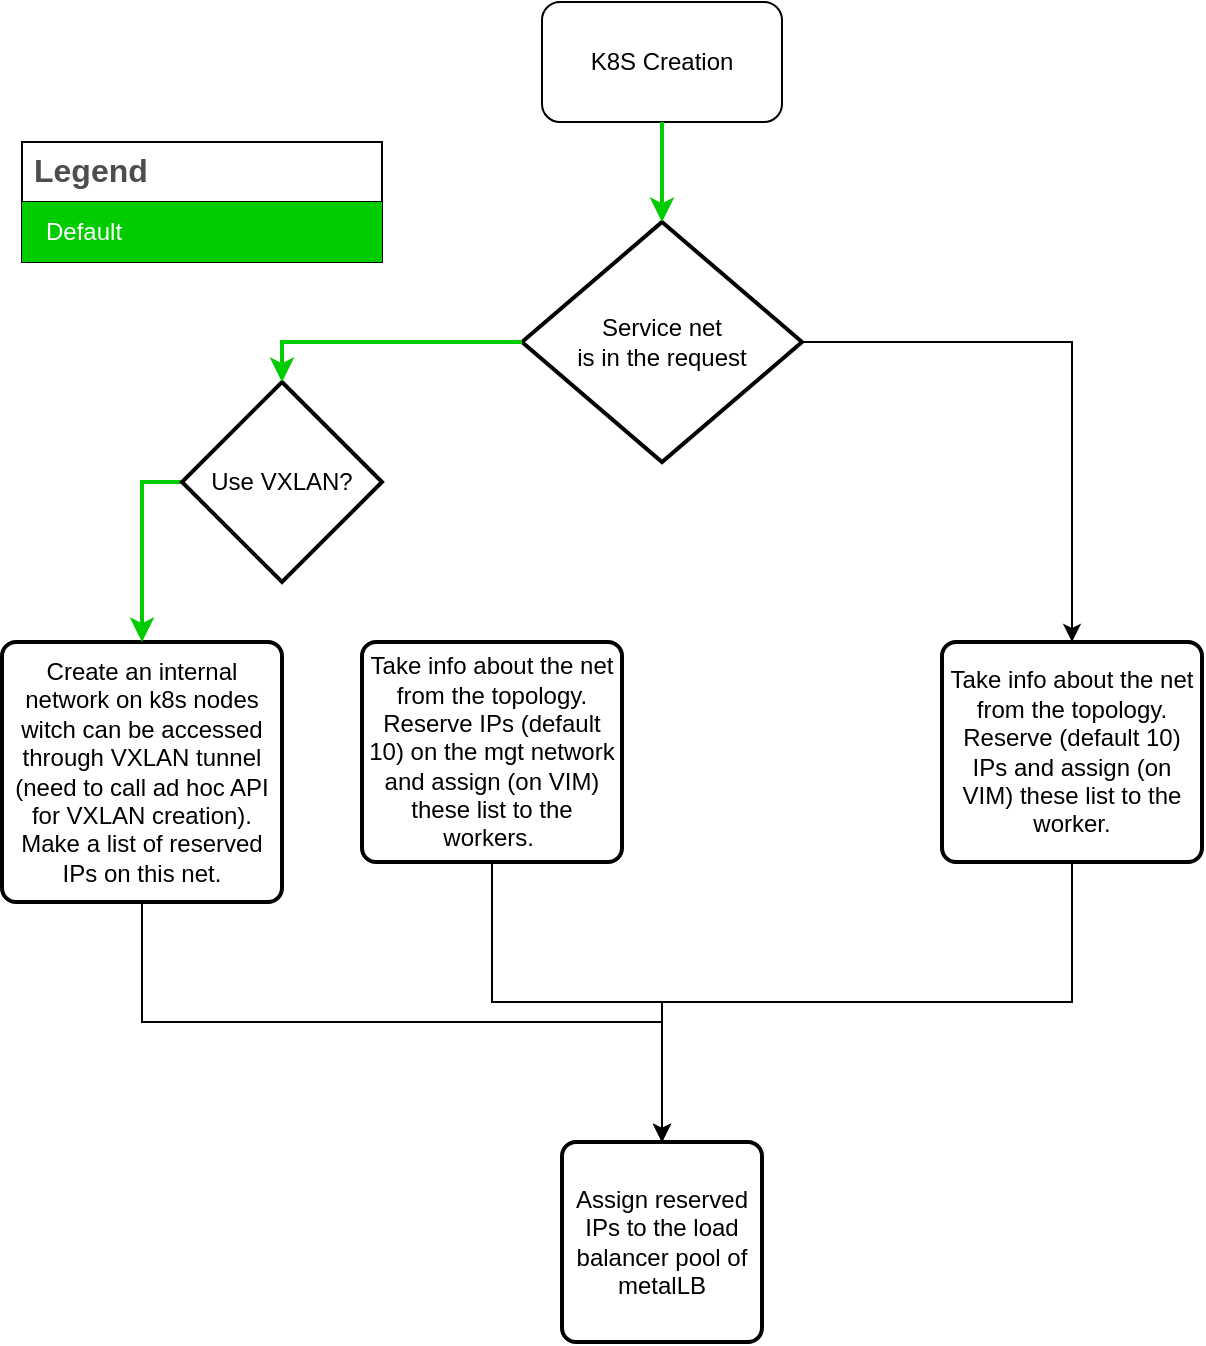 <mxfile version="24.2.5" type="device" pages="3">
  <diagram name="LB_assignment" id="gsR1NxsSv03eo4spCkrD">
    <mxGraphModel dx="1396" dy="1182" grid="1" gridSize="10" guides="1" tooltips="1" connect="1" arrows="1" fold="1" page="1" pageScale="1" pageWidth="827" pageHeight="1169" math="0" shadow="0">
      <root>
        <mxCell id="0" />
        <mxCell id="1" parent="0" />
        <mxCell id="GVl7jk4Q4QQUaYwLKfiG-19" style="edgeStyle=orthogonalEdgeStyle;rounded=0;orthogonalLoop=1;jettySize=auto;html=1;exitX=1;exitY=0.5;exitDx=0;exitDy=0;exitPerimeter=0;entryX=0.5;entryY=0;entryDx=0;entryDy=0;" parent="1" source="GVl7jk4Q4QQUaYwLKfiG-1" target="GVl7jk4Q4QQUaYwLKfiG-15" edge="1">
          <mxGeometry relative="1" as="geometry" />
        </mxCell>
        <mxCell id="GVl7jk4Q4QQUaYwLKfiG-1" value="Service net&lt;div&gt;is in the request&lt;/div&gt;" style="strokeWidth=2;html=1;shape=mxgraph.flowchart.decision;whiteSpace=wrap;" parent="1" vertex="1">
          <mxGeometry x="310" y="270" width="140" height="120" as="geometry" />
        </mxCell>
        <mxCell id="GVl7jk4Q4QQUaYwLKfiG-2" value="K8S Creation" style="rounded=1;whiteSpace=wrap;html=1;" parent="1" vertex="1">
          <mxGeometry x="320" y="160" width="120" height="60" as="geometry" />
        </mxCell>
        <mxCell id="GVl7jk4Q4QQUaYwLKfiG-3" style="edgeStyle=orthogonalEdgeStyle;rounded=0;orthogonalLoop=1;jettySize=auto;html=1;exitX=0.5;exitY=1;exitDx=0;exitDy=0;entryX=0.5;entryY=0;entryDx=0;entryDy=0;entryPerimeter=0;strokeWidth=2;strokeColor=#00CC00;" parent="1" source="GVl7jk4Q4QQUaYwLKfiG-2" target="GVl7jk4Q4QQUaYwLKfiG-1" edge="1">
          <mxGeometry relative="1" as="geometry" />
        </mxCell>
        <mxCell id="GVl7jk4Q4QQUaYwLKfiG-16" style="edgeStyle=orthogonalEdgeStyle;rounded=0;orthogonalLoop=1;jettySize=auto;html=1;exitX=0.5;exitY=1;exitDx=0;exitDy=0;entryX=0.5;entryY=0;entryDx=0;entryDy=0;" parent="1" source="GVl7jk4Q4QQUaYwLKfiG-7" target="GVl7jk4Q4QQUaYwLKfiG-14" edge="1">
          <mxGeometry relative="1" as="geometry" />
        </mxCell>
        <mxCell id="GVl7jk4Q4QQUaYwLKfiG-7" value="Create an internal network on k8s nodes witch can be accessed through VXLAN tunnel (need to call ad hoc API for VXLAN creation).&lt;div&gt;Make a list of reserved IPs on this net.&lt;/div&gt;" style="rounded=1;whiteSpace=wrap;html=1;absoluteArcSize=1;arcSize=14;strokeWidth=2;" parent="1" vertex="1">
          <mxGeometry x="50" y="480" width="140" height="130" as="geometry" />
        </mxCell>
        <mxCell id="GVl7jk4Q4QQUaYwLKfiG-12" style="edgeStyle=orthogonalEdgeStyle;rounded=0;orthogonalLoop=1;jettySize=auto;html=1;exitX=0;exitY=0.5;exitDx=0;exitDy=0;exitPerimeter=0;entryX=0.5;entryY=0;entryDx=0;entryDy=0;strokeWidth=2;strokeColor=#00CC00;" parent="1" source="GVl7jk4Q4QQUaYwLKfiG-10" target="GVl7jk4Q4QQUaYwLKfiG-7" edge="1">
          <mxGeometry relative="1" as="geometry" />
        </mxCell>
        <mxCell id="GVl7jk4Q4QQUaYwLKfiG-10" value="Use VXLAN?" style="strokeWidth=2;html=1;shape=mxgraph.flowchart.decision;whiteSpace=wrap;" parent="1" vertex="1">
          <mxGeometry x="140" y="350" width="100" height="100" as="geometry" />
        </mxCell>
        <mxCell id="GVl7jk4Q4QQUaYwLKfiG-11" style="edgeStyle=orthogonalEdgeStyle;rounded=0;orthogonalLoop=1;jettySize=auto;html=1;exitX=0;exitY=0.5;exitDx=0;exitDy=0;exitPerimeter=0;entryX=0.5;entryY=0;entryDx=0;entryDy=0;entryPerimeter=0;strokeWidth=2;strokeColor=#00CC00;" parent="1" source="GVl7jk4Q4QQUaYwLKfiG-1" target="GVl7jk4Q4QQUaYwLKfiG-10" edge="1">
          <mxGeometry relative="1" as="geometry" />
        </mxCell>
        <mxCell id="GVl7jk4Q4QQUaYwLKfiG-17" style="edgeStyle=orthogonalEdgeStyle;rounded=0;orthogonalLoop=1;jettySize=auto;html=1;exitX=0.5;exitY=1;exitDx=0;exitDy=0;entryX=0.5;entryY=0;entryDx=0;entryDy=0;" parent="1" source="GVl7jk4Q4QQUaYwLKfiG-13" target="GVl7jk4Q4QQUaYwLKfiG-14" edge="1">
          <mxGeometry relative="1" as="geometry" />
        </mxCell>
        <mxCell id="GVl7jk4Q4QQUaYwLKfiG-13" value="Take info about the net from the topology.&lt;div&gt;Reserve IPs (default 10) on the mgt network and assign (on VIM) these list to the workers.&amp;nbsp;&lt;/div&gt;" style="rounded=1;whiteSpace=wrap;html=1;absoluteArcSize=1;arcSize=14;strokeWidth=2;" parent="1" vertex="1">
          <mxGeometry x="230" y="480" width="130" height="110" as="geometry" />
        </mxCell>
        <mxCell id="GVl7jk4Q4QQUaYwLKfiG-14" value="Assign reserved IPs to the load balancer pool of metalLB" style="rounded=1;whiteSpace=wrap;html=1;absoluteArcSize=1;arcSize=14;strokeWidth=2;" parent="1" vertex="1">
          <mxGeometry x="330" y="730" width="100" height="100" as="geometry" />
        </mxCell>
        <mxCell id="GVl7jk4Q4QQUaYwLKfiG-18" style="edgeStyle=orthogonalEdgeStyle;rounded=0;orthogonalLoop=1;jettySize=auto;html=1;exitX=0.5;exitY=1;exitDx=0;exitDy=0;entryX=0.5;entryY=0;entryDx=0;entryDy=0;" parent="1" source="GVl7jk4Q4QQUaYwLKfiG-15" target="GVl7jk4Q4QQUaYwLKfiG-14" edge="1">
          <mxGeometry relative="1" as="geometry" />
        </mxCell>
        <mxCell id="GVl7jk4Q4QQUaYwLKfiG-15" value="Take info about the net from the topology. Reserve (default 10) IPs and assign (on VIM) these list to the worker." style="rounded=1;whiteSpace=wrap;html=1;absoluteArcSize=1;arcSize=14;strokeWidth=2;" parent="1" vertex="1">
          <mxGeometry x="520" y="480" width="130" height="110" as="geometry" />
        </mxCell>
        <mxCell id="U0DpwGGxJAbAH8bx-Sdf-1" value="Legend" style="shape=table;startSize=30;container=1;collapsible=0;childLayout=tableLayout;fontSize=16;align=left;verticalAlign=top;fillColor=none;strokeColor=default;fontColor=#4D4D4D;fontStyle=1;spacingLeft=6;spacing=0;resizable=0;" parent="1" vertex="1">
          <mxGeometry x="60" y="230" width="180" height="60" as="geometry" />
        </mxCell>
        <mxCell id="U0DpwGGxJAbAH8bx-Sdf-2" value="" style="shape=tableRow;horizontal=0;startSize=0;swimlaneHead=0;swimlaneBody=0;strokeColor=inherit;top=0;left=0;bottom=0;right=0;collapsible=0;dropTarget=0;fillColor=none;points=[[0,0.5],[1,0.5]];portConstraint=eastwest;fontSize=12;" parent="U0DpwGGxJAbAH8bx-Sdf-1" vertex="1">
          <mxGeometry y="30" width="180" height="30" as="geometry" />
        </mxCell>
        <mxCell id="U0DpwGGxJAbAH8bx-Sdf-3" value="Default" style="shape=partialRectangle;html=1;whiteSpace=wrap;connectable=0;strokeColor=inherit;overflow=hidden;fillColor=#00CC00;top=0;left=0;bottom=0;right=0;pointerEvents=1;fontSize=12;align=left;fontColor=#FFFFFF;gradientColor=none;spacingLeft=10;spacingRight=4;" parent="U0DpwGGxJAbAH8bx-Sdf-2" vertex="1">
          <mxGeometry width="180" height="30" as="geometry">
            <mxRectangle width="180" height="30" as="alternateBounds" />
          </mxGeometry>
        </mxCell>
      </root>
    </mxGraphModel>
  </diagram>
  <diagram id="03BJLOOOoEnhMofo6mjY" name="K8S_creation">
    <mxGraphModel dx="1396" dy="2351" grid="1" gridSize="10" guides="1" tooltips="1" connect="1" arrows="1" fold="1" page="1" pageScale="1" pageWidth="827" pageHeight="1169" math="0" shadow="0">
      <root>
        <mxCell id="0" />
        <mxCell id="1" parent="0" />
        <mxCell id="pgoikxzI0dYl1QFEQvQl-1" style="edgeStyle=orthogonalEdgeStyle;rounded=0;orthogonalLoop=1;jettySize=auto;html=1;exitX=0.75;exitY=1;exitDx=0;exitDy=0;entryX=0.75;entryY=0;entryDx=0;entryDy=0;" edge="1" parent="1" source="pgoikxzI0dYl1QFEQvQl-5" target="pgoikxzI0dYl1QFEQvQl-13">
          <mxGeometry relative="1" as="geometry" />
        </mxCell>
        <mxCell id="pgoikxzI0dYl1QFEQvQl-2" value="4. Saving&lt;div&gt;in state&lt;/div&gt;" style="edgeLabel;html=1;align=center;verticalAlign=middle;resizable=0;points=[];fontStyle=1" vertex="1" connectable="0" parent="pgoikxzI0dYl1QFEQvQl-1">
          <mxGeometry x="0.178" y="2" relative="1" as="geometry">
            <mxPoint x="25" y="-1" as="offset" />
          </mxGeometry>
        </mxCell>
        <mxCell id="pgoikxzI0dYl1QFEQvQl-3" style="edgeStyle=orthogonalEdgeStyle;rounded=0;orthogonalLoop=1;jettySize=auto;html=1;exitX=0.5;exitY=0;exitDx=0;exitDy=0;entryX=0;entryY=0.75;entryDx=0;entryDy=0;" edge="1" parent="1" source="pgoikxzI0dYl1QFEQvQl-16" target="pgoikxzI0dYl1QFEQvQl-7">
          <mxGeometry relative="1" as="geometry">
            <mxPoint x="410" y="-710" as="sourcePoint" />
            <mxPoint x="460" y="-640" as="targetPoint" />
          </mxGeometry>
        </mxCell>
        <mxCell id="pgoikxzI0dYl1QFEQvQl-4" value="1. Chart Install" style="edgeLabel;html=1;align=center;verticalAlign=middle;resizable=0;points=[];fontStyle=1;fontSize=13;" vertex="1" connectable="0" parent="pgoikxzI0dYl1QFEQvQl-3">
          <mxGeometry x="-0.041" relative="1" as="geometry">
            <mxPoint y="11" as="offset" />
          </mxGeometry>
        </mxCell>
        <mxCell id="pgoikxzI0dYl1QFEQvQl-5" value="&lt;span&gt;K8S&lt;br&gt;Provider&lt;/span&gt;" style="rounded=1;whiteSpace=wrap;html=1;fillColor=#fad9d5;strokeColor=#ae4132;fontStyle=1" vertex="1" parent="1">
          <mxGeometry x="219" y="-876.75" width="131" height="116.75" as="geometry" />
        </mxCell>
        <mxCell id="pgoikxzI0dYl1QFEQvQl-6" value="K8S&lt;div&gt;API&lt;/div&gt;" style="rounded=1;whiteSpace=wrap;html=1;rotation=90;horizontal=0;fillColor=#ffff88;strokeColor=#36393d;fontStyle=1" vertex="1" parent="1">
          <mxGeometry x="325.75" y="-863" width="46" height="39" as="geometry" />
        </mxCell>
        <mxCell id="pgoikxzI0dYl1QFEQvQl-7" value="&lt;b&gt;&lt;font style=&quot;font-size: 19px;&quot;&gt;K8S Cluster&lt;/font&gt;&lt;/b&gt;" style="rounded=1;whiteSpace=wrap;html=1;verticalAlign=bottom;labelPosition=center;verticalLabelPosition=top;align=center;" vertex="1" parent="1">
          <mxGeometry x="469" y="-917" width="140" height="167.5" as="geometry" />
        </mxCell>
        <mxCell id="pgoikxzI0dYl1QFEQvQl-8" value="&lt;div&gt;Installed&lt;/div&gt;Chart" style="shape=cube;whiteSpace=wrap;html=1;boundedLbl=1;backgroundOutline=1;darkOpacity=0.05;darkOpacity2=0.1;fontStyle=1;fillColor=#cdeb8b;strokeColor=#36393d;" vertex="1" parent="1">
          <mxGeometry x="496" y="-861" width="86" height="56.75" as="geometry" />
        </mxCell>
        <mxCell id="pgoikxzI0dYl1QFEQvQl-9" style="edgeStyle=orthogonalEdgeStyle;rounded=0;orthogonalLoop=1;jettySize=auto;html=1;" edge="1" parent="1">
          <mxGeometry relative="1" as="geometry">
            <mxPoint x="370" y="-832" as="targetPoint" />
            <mxPoint x="469" y="-832" as="sourcePoint" />
          </mxGeometry>
        </mxCell>
        <mxCell id="pgoikxzI0dYl1QFEQvQl-10" value="3. Services Info" style="edgeLabel;html=1;align=center;verticalAlign=middle;resizable=0;points=[];fontStyle=1" vertex="1" connectable="0" parent="pgoikxzI0dYl1QFEQvQl-9">
          <mxGeometry x="0.2" relative="1" as="geometry">
            <mxPoint x="4" y="11" as="offset" />
          </mxGeometry>
        </mxCell>
        <mxCell id="pgoikxzI0dYl1QFEQvQl-11" style="edgeStyle=orthogonalEdgeStyle;rounded=0;orthogonalLoop=1;jettySize=auto;html=1;exitX=0.25;exitY=0;exitDx=0;exitDy=0;entryX=0.25;entryY=1;entryDx=0;entryDy=0;" edge="1" parent="1" source="pgoikxzI0dYl1QFEQvQl-13" target="pgoikxzI0dYl1QFEQvQl-5">
          <mxGeometry relative="1" as="geometry" />
        </mxCell>
        <mxCell id="pgoikxzI0dYl1QFEQvQl-12" value="0. Install Helm Chart" style="edgeLabel;html=1;align=center;verticalAlign=middle;resizable=0;points=[];fontStyle=1" vertex="1" connectable="0" parent="pgoikxzI0dYl1QFEQvQl-11">
          <mxGeometry x="-0.355" relative="1" as="geometry">
            <mxPoint x="-58" y="-6" as="offset" />
          </mxGeometry>
        </mxCell>
        <mxCell id="pgoikxzI0dYl1QFEQvQl-13" value="Blueprint X" style="rounded=1;whiteSpace=wrap;html=1;fillColor=#3399FF;strokeColor=#36393d;fontStyle=1" vertex="1" parent="1">
          <mxGeometry x="218.5" y="-700" width="131" height="70" as="geometry" />
        </mxCell>
        <mxCell id="pgoikxzI0dYl1QFEQvQl-14" style="edgeStyle=orthogonalEdgeStyle;rounded=0;orthogonalLoop=1;jettySize=auto;html=1;exitX=0.25;exitY=0;exitDx=0;exitDy=0;entryX=-0.008;entryY=0.369;entryDx=0;entryDy=0;entryPerimeter=0;" edge="1" parent="1">
          <mxGeometry relative="1" as="geometry">
            <mxPoint x="368.25" y="-854" as="sourcePoint" />
            <mxPoint x="467.88" y="-854.192" as="targetPoint" />
          </mxGeometry>
        </mxCell>
        <mxCell id="pgoikxzI0dYl1QFEQvQl-15" value="2. Get Services" style="edgeLabel;html=1;align=center;verticalAlign=middle;resizable=0;points=[];fontStyle=1" vertex="1" connectable="0" parent="pgoikxzI0dYl1QFEQvQl-14">
          <mxGeometry x="-0.61" y="2" relative="1" as="geometry">
            <mxPoint x="26" y="-7" as="offset" />
          </mxGeometry>
        </mxCell>
        <mxCell id="pgoikxzI0dYl1QFEQvQl-16" value="HELM" style="rounded=1;whiteSpace=wrap;html=1;rotation=90;horizontal=0;fillColor=#ffff88;strokeColor=#36393d;fontStyle=1" vertex="1" parent="1">
          <mxGeometry x="326.69" y="-810.18" width="46" height="37.12" as="geometry" />
        </mxCell>
      </root>
    </mxGraphModel>
  </diagram>
  <diagram id="GPKMcP8LJXmGc9mQcWz5" name="K8S_configuration">
    <mxGraphModel dx="1396" dy="2351" grid="1" gridSize="10" guides="1" tooltips="1" connect="1" arrows="1" fold="1" page="1" pageScale="1" pageWidth="827" pageHeight="1169" math="0" shadow="0">
      <root>
        <mxCell id="0" />
        <mxCell id="1" parent="0" />
        <mxCell id="n_Cf7WWJqOeSNJdTg3bU-1" style="edgeStyle=orthogonalEdgeStyle;rounded=0;orthogonalLoop=1;jettySize=auto;html=1;exitX=0.75;exitY=1;exitDx=0;exitDy=0;entryX=0.75;entryY=0;entryDx=0;entryDy=0;" edge="1" parent="1" source="n_Cf7WWJqOeSNJdTg3bU-5" target="n_Cf7WWJqOeSNJdTg3bU-13">
          <mxGeometry relative="1" as="geometry" />
        </mxCell>
        <mxCell id="n_Cf7WWJqOeSNJdTg3bU-2" value="4. Saving&lt;div&gt;in state&lt;/div&gt;" style="edgeLabel;html=1;align=center;verticalAlign=middle;resizable=0;points=[];fontStyle=1" vertex="1" connectable="0" parent="n_Cf7WWJqOeSNJdTg3bU-1">
          <mxGeometry x="0.178" y="2" relative="1" as="geometry">
            <mxPoint x="25" y="-1" as="offset" />
          </mxGeometry>
        </mxCell>
        <mxCell id="n_Cf7WWJqOeSNJdTg3bU-3" style="edgeStyle=orthogonalEdgeStyle;rounded=0;orthogonalLoop=1;jettySize=auto;html=1;exitX=0.5;exitY=0;exitDx=0;exitDy=0;entryX=0;entryY=0.75;entryDx=0;entryDy=0;" edge="1" parent="1" source="n_Cf7WWJqOeSNJdTg3bU-16" target="n_Cf7WWJqOeSNJdTg3bU-7">
          <mxGeometry relative="1" as="geometry">
            <mxPoint x="410" y="-710" as="sourcePoint" />
            <mxPoint x="460" y="-640" as="targetPoint" />
          </mxGeometry>
        </mxCell>
        <mxCell id="n_Cf7WWJqOeSNJdTg3bU-4" value="1. Chart upgrade" style="edgeLabel;html=1;align=center;verticalAlign=middle;resizable=0;points=[];fontStyle=1;fontSize=13;" vertex="1" connectable="0" parent="n_Cf7WWJqOeSNJdTg3bU-3">
          <mxGeometry x="-0.041" relative="1" as="geometry">
            <mxPoint y="11" as="offset" />
          </mxGeometry>
        </mxCell>
        <mxCell id="n_Cf7WWJqOeSNJdTg3bU-5" value="&lt;span&gt;K8S&lt;br&gt;Provider&lt;/span&gt;" style="rounded=1;whiteSpace=wrap;html=1;fillColor=#fad9d5;strokeColor=#ae4132;fontStyle=1" vertex="1" parent="1">
          <mxGeometry x="219" y="-876.75" width="131" height="116.75" as="geometry" />
        </mxCell>
        <mxCell id="n_Cf7WWJqOeSNJdTg3bU-6" value="K8S&lt;div&gt;API&lt;/div&gt;" style="rounded=1;whiteSpace=wrap;html=1;rotation=90;horizontal=0;fillColor=#ffff88;strokeColor=#36393d;fontStyle=1" vertex="1" parent="1">
          <mxGeometry x="325.75" y="-863" width="46" height="39" as="geometry" />
        </mxCell>
        <mxCell id="n_Cf7WWJqOeSNJdTg3bU-7" value="&lt;b&gt;&lt;font style=&quot;font-size: 19px;&quot;&gt;K8S Cluster&lt;/font&gt;&lt;/b&gt;" style="rounded=1;whiteSpace=wrap;html=1;verticalAlign=bottom;labelPosition=center;verticalLabelPosition=top;align=center;" vertex="1" parent="1">
          <mxGeometry x="476" y="-917" width="140" height="167.5" as="geometry" />
        </mxCell>
        <mxCell id="n_Cf7WWJqOeSNJdTg3bU-8" value="&lt;div&gt;Installed&lt;/div&gt;Chart" style="shape=cube;whiteSpace=wrap;html=1;boundedLbl=1;backgroundOutline=1;darkOpacity=0.05;darkOpacity2=0.1;fontStyle=1;fillColor=#cdeb8b;strokeColor=#36393d;" vertex="1" parent="1">
          <mxGeometry x="496" y="-861" width="86" height="56.75" as="geometry" />
        </mxCell>
        <mxCell id="n_Cf7WWJqOeSNJdTg3bU-9" style="edgeStyle=orthogonalEdgeStyle;rounded=0;orthogonalLoop=1;jettySize=auto;html=1;" edge="1" parent="1">
          <mxGeometry relative="1" as="geometry">
            <mxPoint x="368" y="-832.72" as="targetPoint" />
            <mxPoint x="476" y="-832.72" as="sourcePoint" />
          </mxGeometry>
        </mxCell>
        <mxCell id="n_Cf7WWJqOeSNJdTg3bU-10" value="3. Services Info" style="edgeLabel;html=1;align=center;verticalAlign=middle;resizable=0;points=[];fontStyle=1" vertex="1" connectable="0" parent="n_Cf7WWJqOeSNJdTg3bU-9">
          <mxGeometry x="0.2" relative="1" as="geometry">
            <mxPoint x="4" y="11" as="offset" />
          </mxGeometry>
        </mxCell>
        <mxCell id="n_Cf7WWJqOeSNJdTg3bU-11" style="edgeStyle=orthogonalEdgeStyle;rounded=0;orthogonalLoop=1;jettySize=auto;html=1;exitX=0.25;exitY=0;exitDx=0;exitDy=0;entryX=0.25;entryY=1;entryDx=0;entryDy=0;" edge="1" parent="1" source="n_Cf7WWJqOeSNJdTg3bU-13" target="n_Cf7WWJqOeSNJdTg3bU-5">
          <mxGeometry relative="1" as="geometry" />
        </mxCell>
        <mxCell id="n_Cf7WWJqOeSNJdTg3bU-12" value="0. Update Helm Chart" style="edgeLabel;html=1;align=center;verticalAlign=middle;resizable=0;points=[];fontStyle=1" vertex="1" connectable="0" parent="n_Cf7WWJqOeSNJdTg3bU-11">
          <mxGeometry x="-0.355" relative="1" as="geometry">
            <mxPoint x="-60" y="-6" as="offset" />
          </mxGeometry>
        </mxCell>
        <mxCell id="n_Cf7WWJqOeSNJdTg3bU-13" value="Blueprint X" style="rounded=1;whiteSpace=wrap;html=1;fillColor=#3399FF;strokeColor=#36393d;fontStyle=1" vertex="1" parent="1">
          <mxGeometry x="218.5" y="-700" width="131" height="70" as="geometry" />
        </mxCell>
        <mxCell id="n_Cf7WWJqOeSNJdTg3bU-14" style="edgeStyle=orthogonalEdgeStyle;rounded=0;orthogonalLoop=1;jettySize=auto;html=1;exitX=0.25;exitY=0;exitDx=0;exitDy=0;entryX=-0.008;entryY=0.369;entryDx=0;entryDy=0;entryPerimeter=0;" edge="1" parent="1">
          <mxGeometry relative="1" as="geometry">
            <mxPoint x="368.25" y="-854" as="sourcePoint" />
            <mxPoint x="476" y="-854.192" as="targetPoint" />
          </mxGeometry>
        </mxCell>
        <mxCell id="n_Cf7WWJqOeSNJdTg3bU-15" value="2. Get Services" style="edgeLabel;html=1;align=center;verticalAlign=middle;resizable=0;points=[];fontStyle=1" vertex="1" connectable="0" parent="n_Cf7WWJqOeSNJdTg3bU-14">
          <mxGeometry x="-0.61" y="2" relative="1" as="geometry">
            <mxPoint x="26" y="-7" as="offset" />
          </mxGeometry>
        </mxCell>
        <mxCell id="n_Cf7WWJqOeSNJdTg3bU-16" value="HELM" style="rounded=1;whiteSpace=wrap;html=1;rotation=90;horizontal=0;fillColor=#ffff88;strokeColor=#36393d;fontStyle=1" vertex="1" parent="1">
          <mxGeometry x="326.69" y="-810.18" width="46" height="37.12" as="geometry" />
        </mxCell>
      </root>
    </mxGraphModel>
  </diagram>
</mxfile>
